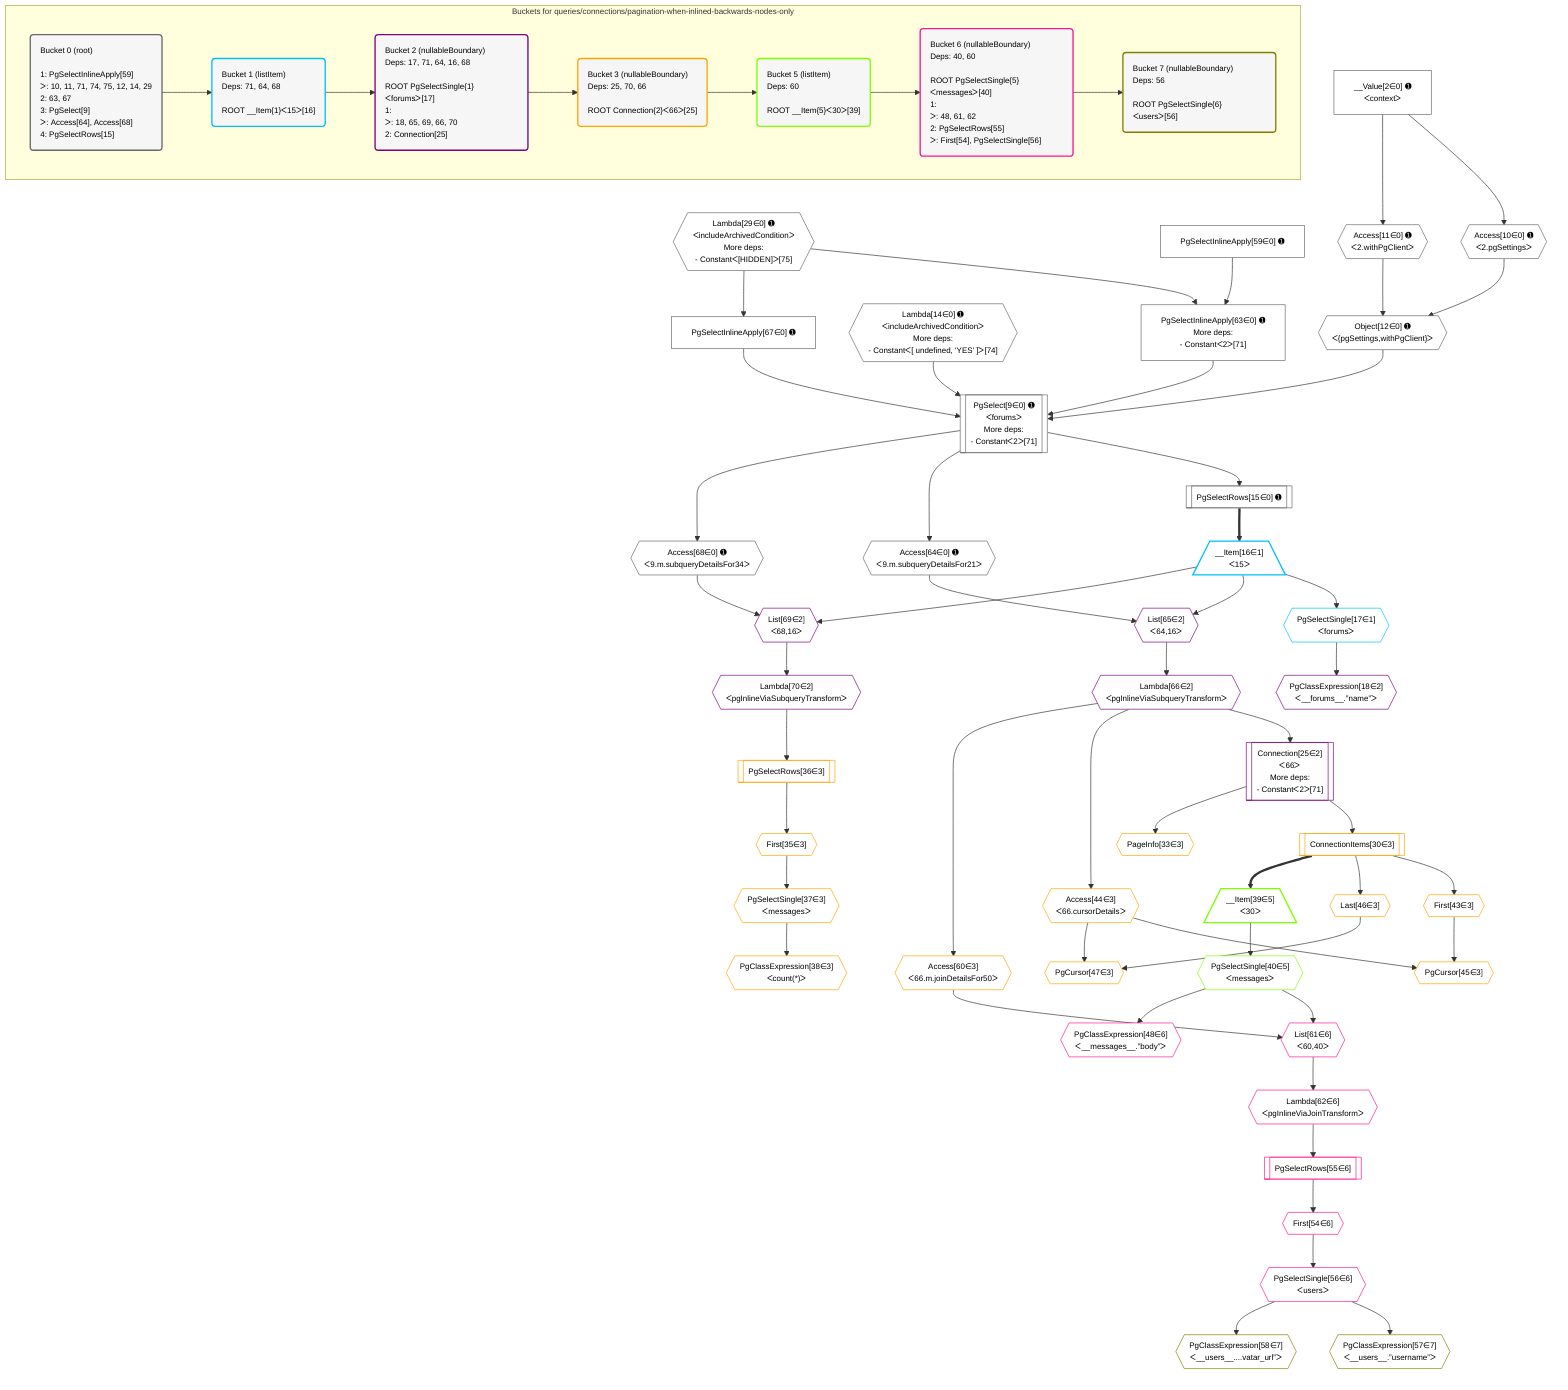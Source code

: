 %%{init: {'themeVariables': { 'fontSize': '12px'}}}%%
graph TD
    classDef path fill:#eee,stroke:#000,color:#000
    classDef plan fill:#fff,stroke-width:1px,color:#000
    classDef itemplan fill:#fff,stroke-width:2px,color:#000
    classDef unbatchedplan fill:#dff,stroke-width:1px,color:#000
    classDef sideeffectplan fill:#fcc,stroke-width:2px,color:#000
    classDef bucket fill:#f6f6f6,color:#000,stroke-width:2px,text-align:left

    subgraph "Buckets for queries/connections/pagination-when-inlined-backwards-nodes-only"
    Bucket0("Bucket 0 (root)<br /><br />1: PgSelectInlineApply[59]<br />ᐳ: 10, 11, 71, 74, 75, 12, 14, 29<br />2: 63, 67<br />3: PgSelect[9]<br />ᐳ: Access[64], Access[68]<br />4: PgSelectRows[15]"):::bucket
    Bucket1("Bucket 1 (listItem)<br />Deps: 71, 64, 68<br /><br />ROOT __Item{1}ᐸ15ᐳ[16]"):::bucket
    Bucket2("Bucket 2 (nullableBoundary)<br />Deps: 17, 71, 64, 16, 68<br /><br />ROOT PgSelectSingle{1}ᐸforumsᐳ[17]<br />1: <br />ᐳ: 18, 65, 69, 66, 70<br />2: Connection[25]"):::bucket
    Bucket3("Bucket 3 (nullableBoundary)<br />Deps: 25, 70, 66<br /><br />ROOT Connection{2}ᐸ66ᐳ[25]"):::bucket
    Bucket5("Bucket 5 (listItem)<br />Deps: 60<br /><br />ROOT __Item{5}ᐸ30ᐳ[39]"):::bucket
    Bucket6("Bucket 6 (nullableBoundary)<br />Deps: 40, 60<br /><br />ROOT PgSelectSingle{5}ᐸmessagesᐳ[40]<br />1: <br />ᐳ: 48, 61, 62<br />2: PgSelectRows[55]<br />ᐳ: First[54], PgSelectSingle[56]"):::bucket
    Bucket7("Bucket 7 (nullableBoundary)<br />Deps: 56<br /><br />ROOT PgSelectSingle{6}ᐸusersᐳ[56]"):::bucket
    end
    Bucket0 --> Bucket1
    Bucket1 --> Bucket2
    Bucket2 --> Bucket3
    Bucket3 --> Bucket5
    Bucket5 --> Bucket6
    Bucket6 --> Bucket7

    %% plan dependencies
    PgSelect9[["PgSelect[9∈0] ➊<br />ᐸforumsᐳ<br />More deps:<br />- Constantᐸ2ᐳ[71]"]]:::plan
    Object12{{"Object[12∈0] ➊<br />ᐸ{pgSettings,withPgClient}ᐳ"}}:::plan
    Lambda14{{"Lambda[14∈0] ➊<br />ᐸincludeArchivedConditionᐳ<br />More deps:<br />- Constantᐸ[ undefined, 'YES' ]ᐳ[74]"}}:::plan
    PgSelectInlineApply63["PgSelectInlineApply[63∈0] ➊<br />More deps:<br />- Constantᐸ2ᐳ[71]"]:::plan
    PgSelectInlineApply67["PgSelectInlineApply[67∈0] ➊"]:::plan
    Object12 & Lambda14 & PgSelectInlineApply63 & PgSelectInlineApply67 --> PgSelect9
    Lambda29{{"Lambda[29∈0] ➊<br />ᐸincludeArchivedConditionᐳ<br />More deps:<br />- Constantᐸ[HIDDEN]ᐳ[75]"}}:::plan
    PgSelectInlineApply59["PgSelectInlineApply[59∈0] ➊"]:::plan
    Lambda29 & PgSelectInlineApply59 --> PgSelectInlineApply63
    Access10{{"Access[10∈0] ➊<br />ᐸ2.pgSettingsᐳ"}}:::plan
    Access11{{"Access[11∈0] ➊<br />ᐸ2.withPgClientᐳ"}}:::plan
    Access10 & Access11 --> Object12
    __Value2["__Value[2∈0] ➊<br />ᐸcontextᐳ"]:::plan
    __Value2 --> Access10
    __Value2 --> Access11
    PgSelectRows15[["PgSelectRows[15∈0] ➊"]]:::plan
    PgSelect9 --> PgSelectRows15
    Access64{{"Access[64∈0] ➊<br />ᐸ9.m.subqueryDetailsFor21ᐳ"}}:::plan
    PgSelect9 --> Access64
    Lambda29 --> PgSelectInlineApply67
    Access68{{"Access[68∈0] ➊<br />ᐸ9.m.subqueryDetailsFor34ᐳ"}}:::plan
    PgSelect9 --> Access68
    __Item16[/"__Item[16∈1]<br />ᐸ15ᐳ"\]:::itemplan
    PgSelectRows15 ==> __Item16
    PgSelectSingle17{{"PgSelectSingle[17∈1]<br />ᐸforumsᐳ"}}:::plan
    __Item16 --> PgSelectSingle17
    Connection25[["Connection[25∈2]<br />ᐸ66ᐳ<br />More deps:<br />- Constantᐸ2ᐳ[71]"]]:::plan
    Lambda66{{"Lambda[66∈2]<br />ᐸpgInlineViaSubqueryTransformᐳ"}}:::plan
    Lambda66 --> Connection25
    List65{{"List[65∈2]<br />ᐸ64,16ᐳ"}}:::plan
    Access64 & __Item16 --> List65
    List69{{"List[69∈2]<br />ᐸ68,16ᐳ"}}:::plan
    Access68 & __Item16 --> List69
    PgClassExpression18{{"PgClassExpression[18∈2]<br />ᐸ__forums__.”name”ᐳ"}}:::plan
    PgSelectSingle17 --> PgClassExpression18
    List65 --> Lambda66
    Lambda70{{"Lambda[70∈2]<br />ᐸpgInlineViaSubqueryTransformᐳ"}}:::plan
    List69 --> Lambda70
    PgCursor45{{"PgCursor[45∈3]"}}:::plan
    First43{{"First[43∈3]"}}:::plan
    Access44{{"Access[44∈3]<br />ᐸ66.cursorDetailsᐳ"}}:::plan
    First43 & Access44 --> PgCursor45
    PgCursor47{{"PgCursor[47∈3]"}}:::plan
    Last46{{"Last[46∈3]"}}:::plan
    Last46 & Access44 --> PgCursor47
    ConnectionItems30[["ConnectionItems[30∈3]"]]:::plan
    Connection25 --> ConnectionItems30
    PageInfo33{{"PageInfo[33∈3]"}}:::plan
    Connection25 --> PageInfo33
    First35{{"First[35∈3]"}}:::plan
    PgSelectRows36[["PgSelectRows[36∈3]"]]:::plan
    PgSelectRows36 --> First35
    Lambda70 --> PgSelectRows36
    PgSelectSingle37{{"PgSelectSingle[37∈3]<br />ᐸmessagesᐳ"}}:::plan
    First35 --> PgSelectSingle37
    PgClassExpression38{{"PgClassExpression[38∈3]<br />ᐸcount(*)ᐳ"}}:::plan
    PgSelectSingle37 --> PgClassExpression38
    ConnectionItems30 --> First43
    Lambda66 --> Access44
    ConnectionItems30 --> Last46
    Access60{{"Access[60∈3]<br />ᐸ66.m.joinDetailsFor50ᐳ"}}:::plan
    Lambda66 --> Access60
    __Item39[/"__Item[39∈5]<br />ᐸ30ᐳ"\]:::itemplan
    ConnectionItems30 ==> __Item39
    PgSelectSingle40{{"PgSelectSingle[40∈5]<br />ᐸmessagesᐳ"}}:::plan
    __Item39 --> PgSelectSingle40
    List61{{"List[61∈6]<br />ᐸ60,40ᐳ"}}:::plan
    Access60 & PgSelectSingle40 --> List61
    PgClassExpression48{{"PgClassExpression[48∈6]<br />ᐸ__messages__.”body”ᐳ"}}:::plan
    PgSelectSingle40 --> PgClassExpression48
    First54{{"First[54∈6]"}}:::plan
    PgSelectRows55[["PgSelectRows[55∈6]"]]:::plan
    PgSelectRows55 --> First54
    Lambda62{{"Lambda[62∈6]<br />ᐸpgInlineViaJoinTransformᐳ"}}:::plan
    Lambda62 --> PgSelectRows55
    PgSelectSingle56{{"PgSelectSingle[56∈6]<br />ᐸusersᐳ"}}:::plan
    First54 --> PgSelectSingle56
    List61 --> Lambda62
    PgClassExpression57{{"PgClassExpression[57∈7]<br />ᐸ__users__.”username”ᐳ"}}:::plan
    PgSelectSingle56 --> PgClassExpression57
    PgClassExpression58{{"PgClassExpression[58∈7]<br />ᐸ__users__....vatar_url”ᐳ"}}:::plan
    PgSelectSingle56 --> PgClassExpression58

    %% define steps
    classDef bucket0 stroke:#696969
    class Bucket0,__Value2,PgSelect9,Access10,Access11,Object12,Lambda14,PgSelectRows15,Lambda29,PgSelectInlineApply59,PgSelectInlineApply63,Access64,PgSelectInlineApply67,Access68 bucket0
    classDef bucket1 stroke:#00bfff
    class Bucket1,__Item16,PgSelectSingle17 bucket1
    classDef bucket2 stroke:#7f007f
    class Bucket2,PgClassExpression18,Connection25,List65,Lambda66,List69,Lambda70 bucket2
    classDef bucket3 stroke:#ffa500
    class Bucket3,ConnectionItems30,PageInfo33,First35,PgSelectRows36,PgSelectSingle37,PgClassExpression38,First43,Access44,PgCursor45,Last46,PgCursor47,Access60 bucket3
    classDef bucket5 stroke:#7fff00
    class Bucket5,__Item39,PgSelectSingle40 bucket5
    classDef bucket6 stroke:#ff1493
    class Bucket6,PgClassExpression48,First54,PgSelectRows55,PgSelectSingle56,List61,Lambda62 bucket6
    classDef bucket7 stroke:#808000
    class Bucket7,PgClassExpression57,PgClassExpression58 bucket7